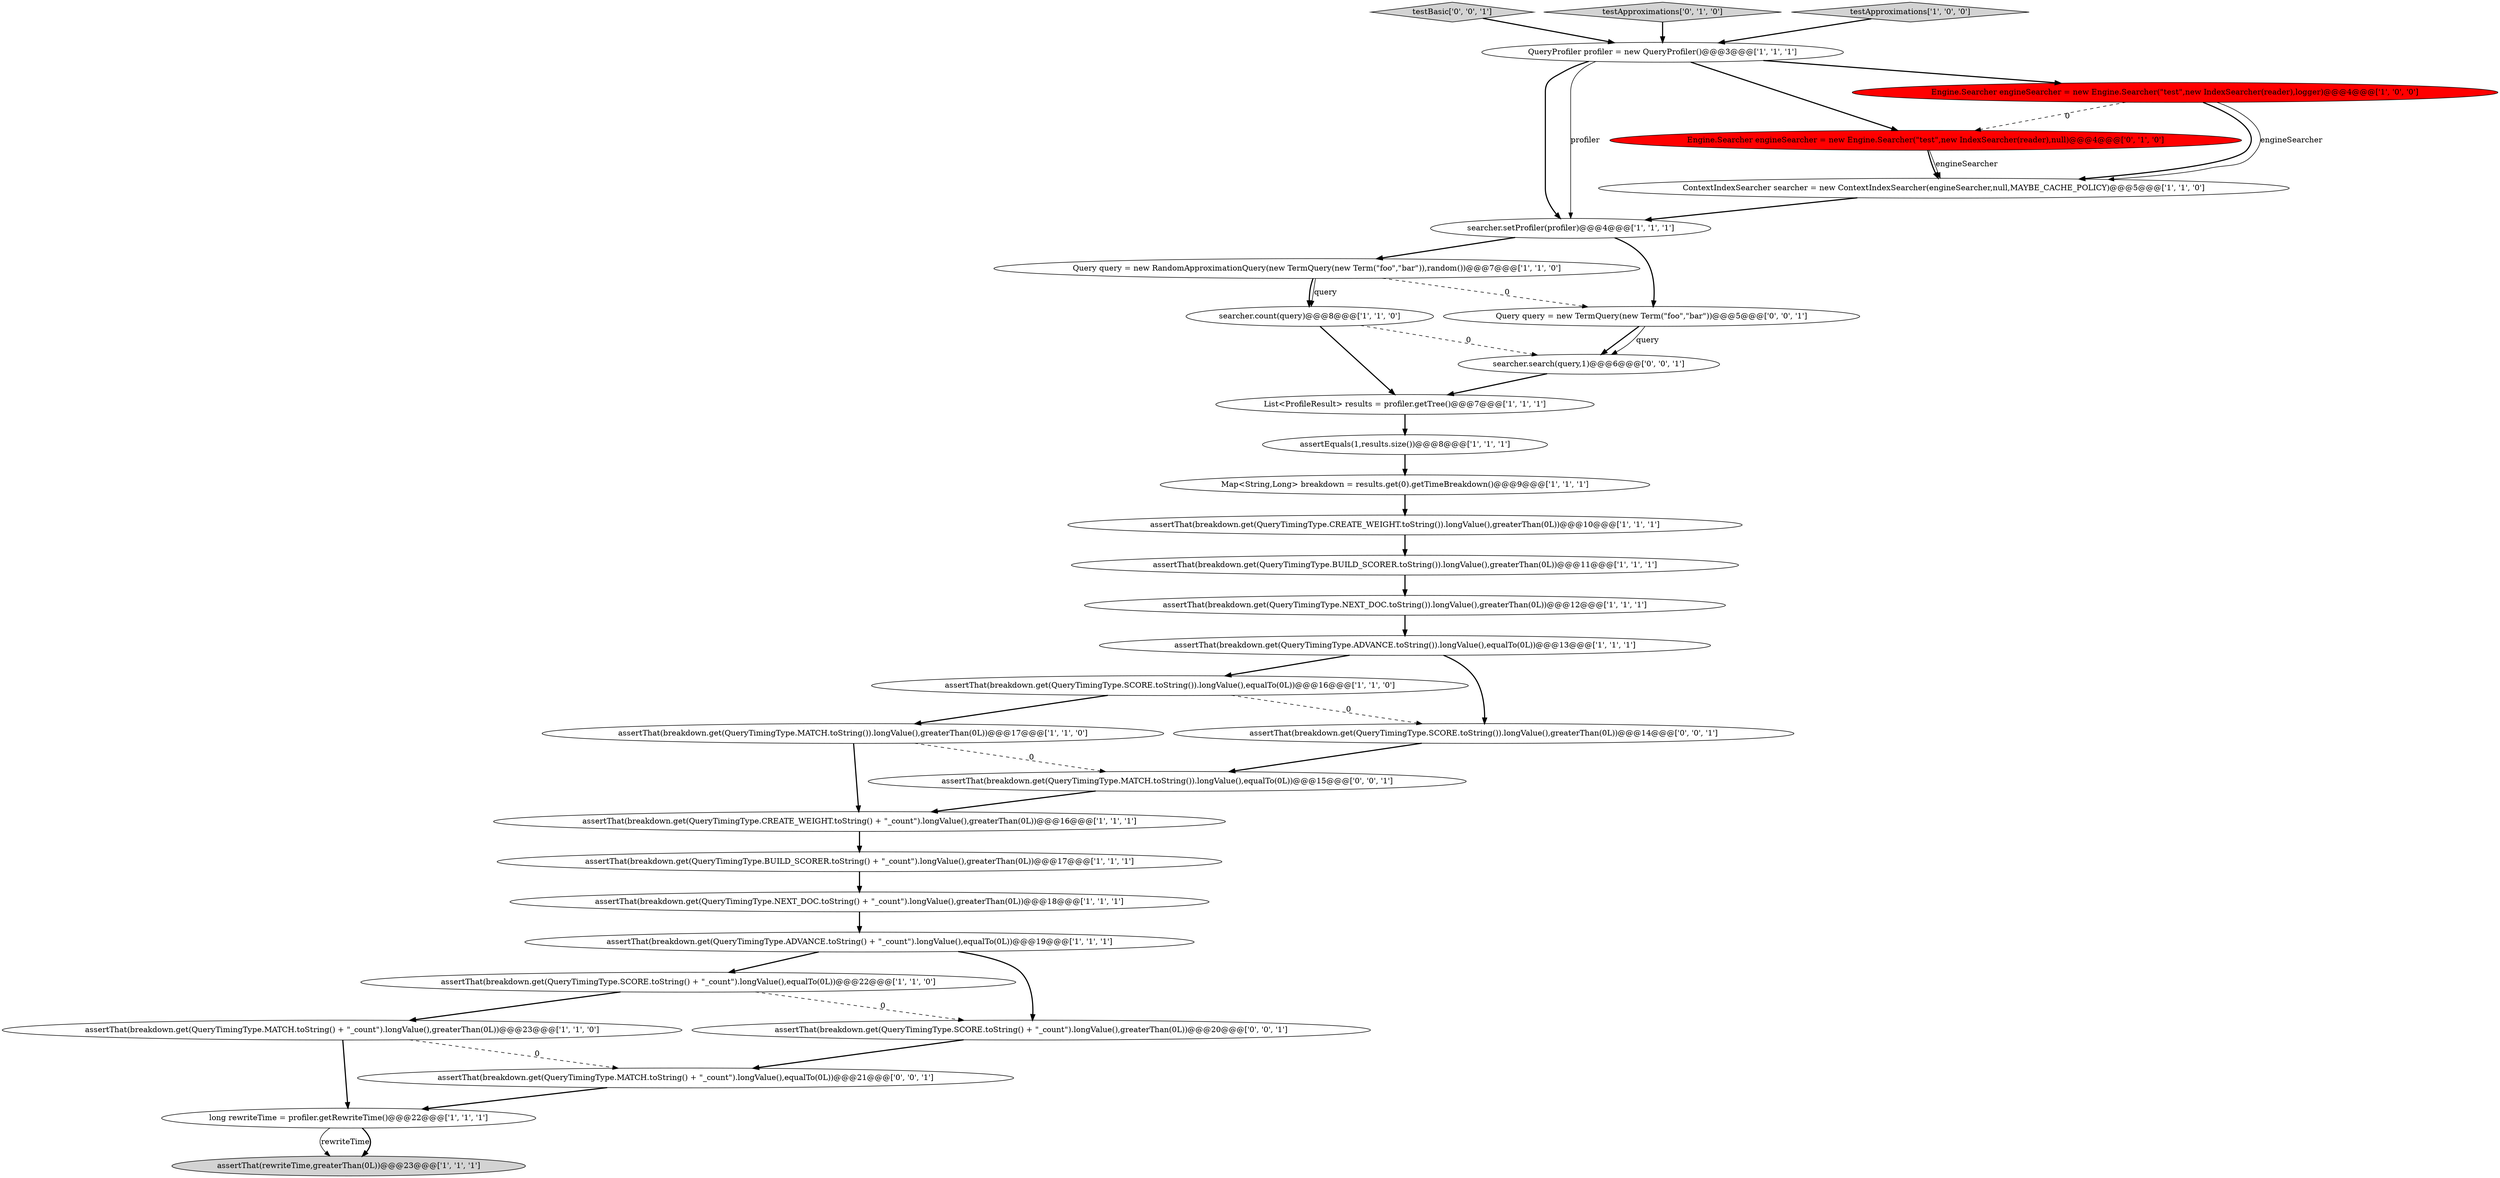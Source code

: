 digraph {
28 [style = filled, label = "Query query = new TermQuery(new Term(\"foo\",\"bar\"))@@@5@@@['0', '0', '1']", fillcolor = white, shape = ellipse image = "AAA0AAABBB3BBB"];
16 [style = filled, label = "Engine.Searcher engineSearcher = new Engine.Searcher(\"test\",new IndexSearcher(reader),logger)@@@4@@@['1', '0', '0']", fillcolor = red, shape = ellipse image = "AAA1AAABBB1BBB"];
14 [style = filled, label = "assertEquals(1,results.size())@@@8@@@['1', '1', '1']", fillcolor = white, shape = ellipse image = "AAA0AAABBB1BBB"];
13 [style = filled, label = "searcher.count(query)@@@8@@@['1', '1', '0']", fillcolor = white, shape = ellipse image = "AAA0AAABBB1BBB"];
3 [style = filled, label = "assertThat(breakdown.get(QueryTimingType.ADVANCE.toString()).longValue(),equalTo(0L))@@@13@@@['1', '1', '1']", fillcolor = white, shape = ellipse image = "AAA0AAABBB1BBB"];
8 [style = filled, label = "List<ProfileResult> results = profiler.getTree()@@@7@@@['1', '1', '1']", fillcolor = white, shape = ellipse image = "AAA0AAABBB1BBB"];
30 [style = filled, label = "assertThat(breakdown.get(QueryTimingType.SCORE.toString()).longValue(),greaterThan(0L))@@@14@@@['0', '0', '1']", fillcolor = white, shape = ellipse image = "AAA0AAABBB3BBB"];
22 [style = filled, label = "assertThat(breakdown.get(QueryTimingType.CREATE_WEIGHT.toString() + \"_count\").longValue(),greaterThan(0L))@@@16@@@['1', '1', '1']", fillcolor = white, shape = ellipse image = "AAA0AAABBB1BBB"];
27 [style = filled, label = "assertThat(breakdown.get(QueryTimingType.MATCH.toString() + \"_count\").longValue(),equalTo(0L))@@@21@@@['0', '0', '1']", fillcolor = white, shape = ellipse image = "AAA0AAABBB3BBB"];
15 [style = filled, label = "assertThat(breakdown.get(QueryTimingType.ADVANCE.toString() + \"_count\").longValue(),equalTo(0L))@@@19@@@['1', '1', '1']", fillcolor = white, shape = ellipse image = "AAA0AAABBB1BBB"];
7 [style = filled, label = "assertThat(breakdown.get(QueryTimingType.MATCH.toString() + \"_count\").longValue(),greaterThan(0L))@@@23@@@['1', '1', '0']", fillcolor = white, shape = ellipse image = "AAA0AAABBB1BBB"];
19 [style = filled, label = "assertThat(breakdown.get(QueryTimingType.BUILD_SCORER.toString()).longValue(),greaterThan(0L))@@@11@@@['1', '1', '1']", fillcolor = white, shape = ellipse image = "AAA0AAABBB1BBB"];
9 [style = filled, label = "Query query = new RandomApproximationQuery(new TermQuery(new Term(\"foo\",\"bar\")),random())@@@7@@@['1', '1', '0']", fillcolor = white, shape = ellipse image = "AAA0AAABBB1BBB"];
29 [style = filled, label = "testBasic['0', '0', '1']", fillcolor = lightgray, shape = diamond image = "AAA0AAABBB3BBB"];
4 [style = filled, label = "assertThat(breakdown.get(QueryTimingType.CREATE_WEIGHT.toString()).longValue(),greaterThan(0L))@@@10@@@['1', '1', '1']", fillcolor = white, shape = ellipse image = "AAA0AAABBB1BBB"];
17 [style = filled, label = "assertThat(breakdown.get(QueryTimingType.BUILD_SCORER.toString() + \"_count\").longValue(),greaterThan(0L))@@@17@@@['1', '1', '1']", fillcolor = white, shape = ellipse image = "AAA0AAABBB1BBB"];
21 [style = filled, label = "Map<String,Long> breakdown = results.get(0).getTimeBreakdown()@@@9@@@['1', '1', '1']", fillcolor = white, shape = ellipse image = "AAA0AAABBB1BBB"];
23 [style = filled, label = "assertThat(breakdown.get(QueryTimingType.NEXT_DOC.toString() + \"_count\").longValue(),greaterThan(0L))@@@18@@@['1', '1', '1']", fillcolor = white, shape = ellipse image = "AAA0AAABBB1BBB"];
20 [style = filled, label = "QueryProfiler profiler = new QueryProfiler()@@@3@@@['1', '1', '1']", fillcolor = white, shape = ellipse image = "AAA0AAABBB1BBB"];
25 [style = filled, label = "Engine.Searcher engineSearcher = new Engine.Searcher(\"test\",new IndexSearcher(reader),null)@@@4@@@['0', '1', '0']", fillcolor = red, shape = ellipse image = "AAA1AAABBB2BBB"];
10 [style = filled, label = "long rewriteTime = profiler.getRewriteTime()@@@22@@@['1', '1', '1']", fillcolor = white, shape = ellipse image = "AAA0AAABBB1BBB"];
0 [style = filled, label = "searcher.setProfiler(profiler)@@@4@@@['1', '1', '1']", fillcolor = white, shape = ellipse image = "AAA0AAABBB1BBB"];
1 [style = filled, label = "assertThat(breakdown.get(QueryTimingType.NEXT_DOC.toString()).longValue(),greaterThan(0L))@@@12@@@['1', '1', '1']", fillcolor = white, shape = ellipse image = "AAA0AAABBB1BBB"];
26 [style = filled, label = "searcher.search(query,1)@@@6@@@['0', '0', '1']", fillcolor = white, shape = ellipse image = "AAA0AAABBB3BBB"];
24 [style = filled, label = "testApproximations['0', '1', '0']", fillcolor = lightgray, shape = diamond image = "AAA0AAABBB2BBB"];
12 [style = filled, label = "assertThat(rewriteTime,greaterThan(0L))@@@23@@@['1', '1', '1']", fillcolor = lightgray, shape = ellipse image = "AAA0AAABBB1BBB"];
6 [style = filled, label = "assertThat(breakdown.get(QueryTimingType.MATCH.toString()).longValue(),greaterThan(0L))@@@17@@@['1', '1', '0']", fillcolor = white, shape = ellipse image = "AAA0AAABBB1BBB"];
11 [style = filled, label = "assertThat(breakdown.get(QueryTimingType.SCORE.toString()).longValue(),equalTo(0L))@@@16@@@['1', '1', '0']", fillcolor = white, shape = ellipse image = "AAA0AAABBB1BBB"];
32 [style = filled, label = "assertThat(breakdown.get(QueryTimingType.SCORE.toString() + \"_count\").longValue(),greaterThan(0L))@@@20@@@['0', '0', '1']", fillcolor = white, shape = ellipse image = "AAA0AAABBB3BBB"];
31 [style = filled, label = "assertThat(breakdown.get(QueryTimingType.MATCH.toString()).longValue(),equalTo(0L))@@@15@@@['0', '0', '1']", fillcolor = white, shape = ellipse image = "AAA0AAABBB3BBB"];
18 [style = filled, label = "assertThat(breakdown.get(QueryTimingType.SCORE.toString() + \"_count\").longValue(),equalTo(0L))@@@22@@@['1', '1', '0']", fillcolor = white, shape = ellipse image = "AAA0AAABBB1BBB"];
5 [style = filled, label = "testApproximations['1', '0', '0']", fillcolor = lightgray, shape = diamond image = "AAA0AAABBB1BBB"];
2 [style = filled, label = "ContextIndexSearcher searcher = new ContextIndexSearcher(engineSearcher,null,MAYBE_CACHE_POLICY)@@@5@@@['1', '1', '0']", fillcolor = white, shape = ellipse image = "AAA0AAABBB1BBB"];
10->12 [style = solid, label="rewriteTime"];
0->9 [style = bold, label=""];
31->22 [style = bold, label=""];
5->20 [style = bold, label=""];
6->22 [style = bold, label=""];
7->10 [style = bold, label=""];
16->25 [style = dashed, label="0"];
11->6 [style = bold, label=""];
20->0 [style = bold, label=""];
20->0 [style = solid, label="profiler"];
4->19 [style = bold, label=""];
23->15 [style = bold, label=""];
1->3 [style = bold, label=""];
3->11 [style = bold, label=""];
9->28 [style = dashed, label="0"];
8->14 [style = bold, label=""];
6->31 [style = dashed, label="0"];
28->26 [style = bold, label=""];
32->27 [style = bold, label=""];
26->8 [style = bold, label=""];
28->26 [style = solid, label="query"];
16->2 [style = bold, label=""];
20->25 [style = bold, label=""];
15->18 [style = bold, label=""];
13->26 [style = dashed, label="0"];
17->23 [style = bold, label=""];
25->2 [style = bold, label=""];
16->2 [style = solid, label="engineSearcher"];
18->32 [style = dashed, label="0"];
7->27 [style = dashed, label="0"];
24->20 [style = bold, label=""];
19->1 [style = bold, label=""];
29->20 [style = bold, label=""];
2->0 [style = bold, label=""];
20->16 [style = bold, label=""];
10->12 [style = bold, label=""];
30->31 [style = bold, label=""];
27->10 [style = bold, label=""];
22->17 [style = bold, label=""];
9->13 [style = bold, label=""];
25->2 [style = solid, label="engineSearcher"];
9->13 [style = solid, label="query"];
13->8 [style = bold, label=""];
18->7 [style = bold, label=""];
11->30 [style = dashed, label="0"];
15->32 [style = bold, label=""];
3->30 [style = bold, label=""];
14->21 [style = bold, label=""];
0->28 [style = bold, label=""];
21->4 [style = bold, label=""];
}
